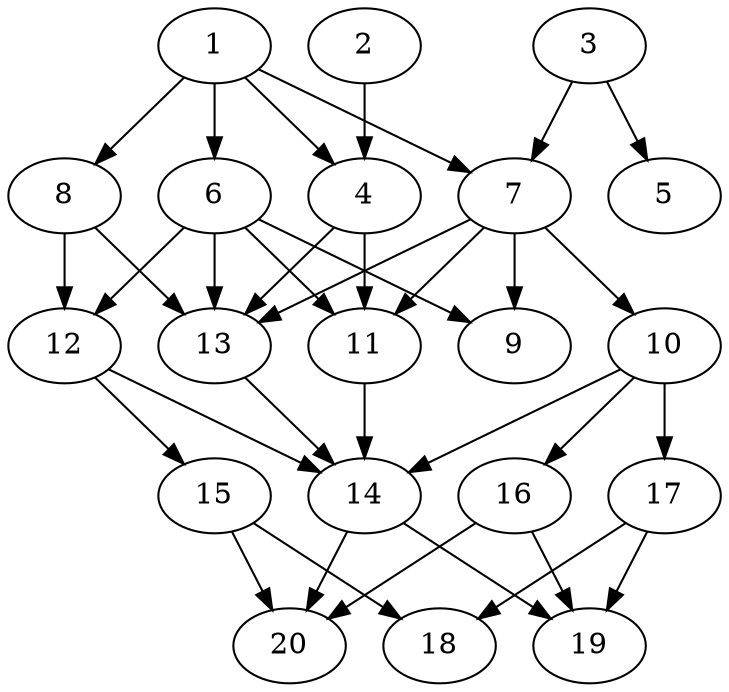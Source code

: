 // DAG automatically generated by daggen at Tue Jul 23 14:27:02 2019
// ./daggen --dot -n 20 --ccr 0.3 --fat 0.5 --regular 0.5 --density 0.7 --mindata 5242880 --maxdata 52428800 
digraph G {
  1 [size="106557440", alpha="0.01", expect_size="31967232"] 
  1 -> 4 [size ="31967232"]
  1 -> 6 [size ="31967232"]
  1 -> 7 [size ="31967232"]
  1 -> 8 [size ="31967232"]
  2 [size="101167787", alpha="0.16", expect_size="30350336"] 
  2 -> 4 [size ="30350336"]
  3 [size="46595413", alpha="0.02", expect_size="13978624"] 
  3 -> 5 [size ="13978624"]
  3 -> 7 [size ="13978624"]
  4 [size="45035520", alpha="0.15", expect_size="13510656"] 
  4 -> 11 [size ="13510656"]
  4 -> 13 [size ="13510656"]
  5 [size="171898880", alpha="0.13", expect_size="51569664"] 
  6 [size="106171733", alpha="0.09", expect_size="31851520"] 
  6 -> 9 [size ="31851520"]
  6 -> 11 [size ="31851520"]
  6 -> 12 [size ="31851520"]
  6 -> 13 [size ="31851520"]
  7 [size="74202453", alpha="0.02", expect_size="22260736"] 
  7 -> 9 [size ="22260736"]
  7 -> 10 [size ="22260736"]
  7 -> 11 [size ="22260736"]
  7 -> 13 [size ="22260736"]
  8 [size="163898027", alpha="0.04", expect_size="49169408"] 
  8 -> 12 [size ="49169408"]
  8 -> 13 [size ="49169408"]
  9 [size="113291947", alpha="0.10", expect_size="33987584"] 
  10 [size="105157973", alpha="0.03", expect_size="31547392"] 
  10 -> 14 [size ="31547392"]
  10 -> 16 [size ="31547392"]
  10 -> 17 [size ="31547392"]
  11 [size="54995627", alpha="0.10", expect_size="16498688"] 
  11 -> 14 [size ="16498688"]
  12 [size="62938453", alpha="0.02", expect_size="18881536"] 
  12 -> 14 [size ="18881536"]
  12 -> 15 [size ="18881536"]
  13 [size="27579733", alpha="0.09", expect_size="8273920"] 
  13 -> 14 [size ="8273920"]
  14 [size="44438187", alpha="0.09", expect_size="13331456"] 
  14 -> 19 [size ="13331456"]
  14 -> 20 [size ="13331456"]
  15 [size="163338240", alpha="0.05", expect_size="49001472"] 
  15 -> 18 [size ="49001472"]
  15 -> 20 [size ="49001472"]
  16 [size="104386560", alpha="0.01", expect_size="31315968"] 
  16 -> 19 [size ="31315968"]
  16 -> 20 [size ="31315968"]
  17 [size="21326507", alpha="0.12", expect_size="6397952"] 
  17 -> 18 [size ="6397952"]
  17 -> 19 [size ="6397952"]
  18 [size="37911893", alpha="0.19", expect_size="11373568"] 
  19 [size="67840000", alpha="0.02", expect_size="20352000"] 
  20 [size="144991573", alpha="0.06", expect_size="43497472"] 
}
